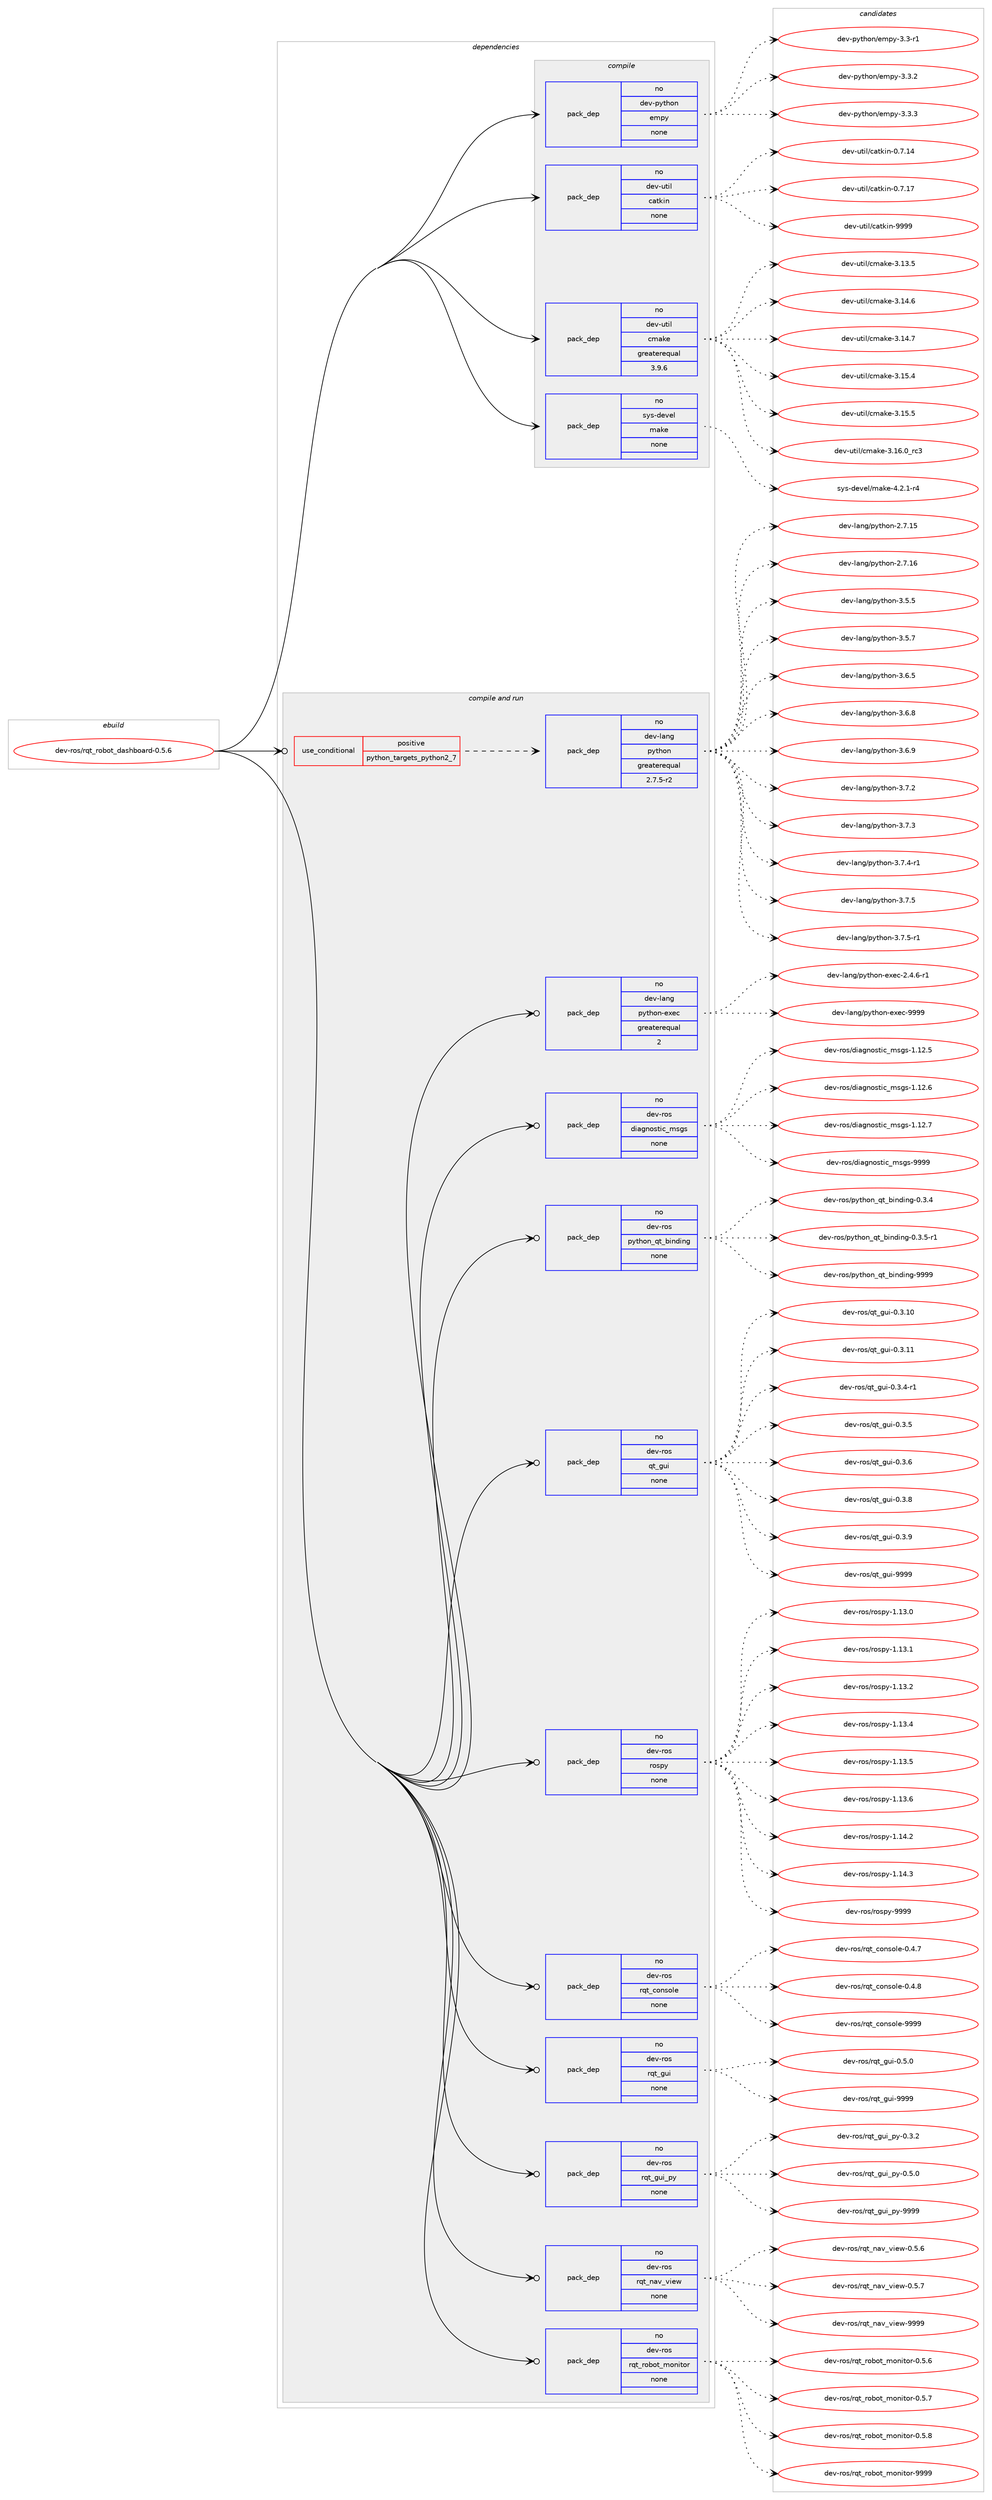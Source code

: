 digraph prolog {

# *************
# Graph options
# *************

newrank=true;
concentrate=true;
compound=true;
graph [rankdir=LR,fontname=Helvetica,fontsize=10,ranksep=1.5];#, ranksep=2.5, nodesep=0.2];
edge  [arrowhead=vee];
node  [fontname=Helvetica,fontsize=10];

# **********
# The ebuild
# **********

subgraph cluster_leftcol {
color=gray;
rank=same;
label=<<i>ebuild</i>>;
id [label="dev-ros/rqt_robot_dashboard-0.5.6", color=red, width=4, href="../dev-ros/rqt_robot_dashboard-0.5.6.svg"];
}

# ****************
# The dependencies
# ****************

subgraph cluster_midcol {
color=gray;
label=<<i>dependencies</i>>;
subgraph cluster_compile {
fillcolor="#eeeeee";
style=filled;
label=<<i>compile</i>>;
subgraph pack498809 {
dependency666024 [label=<<TABLE BORDER="0" CELLBORDER="1" CELLSPACING="0" CELLPADDING="4" WIDTH="220"><TR><TD ROWSPAN="6" CELLPADDING="30">pack_dep</TD></TR><TR><TD WIDTH="110">no</TD></TR><TR><TD>dev-python</TD></TR><TR><TD>empy</TD></TR><TR><TD>none</TD></TR><TR><TD></TD></TR></TABLE>>, shape=none, color=blue];
}
id:e -> dependency666024:w [weight=20,style="solid",arrowhead="vee"];
subgraph pack498810 {
dependency666025 [label=<<TABLE BORDER="0" CELLBORDER="1" CELLSPACING="0" CELLPADDING="4" WIDTH="220"><TR><TD ROWSPAN="6" CELLPADDING="30">pack_dep</TD></TR><TR><TD WIDTH="110">no</TD></TR><TR><TD>dev-util</TD></TR><TR><TD>catkin</TD></TR><TR><TD>none</TD></TR><TR><TD></TD></TR></TABLE>>, shape=none, color=blue];
}
id:e -> dependency666025:w [weight=20,style="solid",arrowhead="vee"];
subgraph pack498811 {
dependency666026 [label=<<TABLE BORDER="0" CELLBORDER="1" CELLSPACING="0" CELLPADDING="4" WIDTH="220"><TR><TD ROWSPAN="6" CELLPADDING="30">pack_dep</TD></TR><TR><TD WIDTH="110">no</TD></TR><TR><TD>dev-util</TD></TR><TR><TD>cmake</TD></TR><TR><TD>greaterequal</TD></TR><TR><TD>3.9.6</TD></TR></TABLE>>, shape=none, color=blue];
}
id:e -> dependency666026:w [weight=20,style="solid",arrowhead="vee"];
subgraph pack498812 {
dependency666027 [label=<<TABLE BORDER="0" CELLBORDER="1" CELLSPACING="0" CELLPADDING="4" WIDTH="220"><TR><TD ROWSPAN="6" CELLPADDING="30">pack_dep</TD></TR><TR><TD WIDTH="110">no</TD></TR><TR><TD>sys-devel</TD></TR><TR><TD>make</TD></TR><TR><TD>none</TD></TR><TR><TD></TD></TR></TABLE>>, shape=none, color=blue];
}
id:e -> dependency666027:w [weight=20,style="solid",arrowhead="vee"];
}
subgraph cluster_compileandrun {
fillcolor="#eeeeee";
style=filled;
label=<<i>compile and run</i>>;
subgraph cond155309 {
dependency666028 [label=<<TABLE BORDER="0" CELLBORDER="1" CELLSPACING="0" CELLPADDING="4"><TR><TD ROWSPAN="3" CELLPADDING="10">use_conditional</TD></TR><TR><TD>positive</TD></TR><TR><TD>python_targets_python2_7</TD></TR></TABLE>>, shape=none, color=red];
subgraph pack498813 {
dependency666029 [label=<<TABLE BORDER="0" CELLBORDER="1" CELLSPACING="0" CELLPADDING="4" WIDTH="220"><TR><TD ROWSPAN="6" CELLPADDING="30">pack_dep</TD></TR><TR><TD WIDTH="110">no</TD></TR><TR><TD>dev-lang</TD></TR><TR><TD>python</TD></TR><TR><TD>greaterequal</TD></TR><TR><TD>2.7.5-r2</TD></TR></TABLE>>, shape=none, color=blue];
}
dependency666028:e -> dependency666029:w [weight=20,style="dashed",arrowhead="vee"];
}
id:e -> dependency666028:w [weight=20,style="solid",arrowhead="odotvee"];
subgraph pack498814 {
dependency666030 [label=<<TABLE BORDER="0" CELLBORDER="1" CELLSPACING="0" CELLPADDING="4" WIDTH="220"><TR><TD ROWSPAN="6" CELLPADDING="30">pack_dep</TD></TR><TR><TD WIDTH="110">no</TD></TR><TR><TD>dev-lang</TD></TR><TR><TD>python-exec</TD></TR><TR><TD>greaterequal</TD></TR><TR><TD>2</TD></TR></TABLE>>, shape=none, color=blue];
}
id:e -> dependency666030:w [weight=20,style="solid",arrowhead="odotvee"];
subgraph pack498815 {
dependency666031 [label=<<TABLE BORDER="0" CELLBORDER="1" CELLSPACING="0" CELLPADDING="4" WIDTH="220"><TR><TD ROWSPAN="6" CELLPADDING="30">pack_dep</TD></TR><TR><TD WIDTH="110">no</TD></TR><TR><TD>dev-ros</TD></TR><TR><TD>diagnostic_msgs</TD></TR><TR><TD>none</TD></TR><TR><TD></TD></TR></TABLE>>, shape=none, color=blue];
}
id:e -> dependency666031:w [weight=20,style="solid",arrowhead="odotvee"];
subgraph pack498816 {
dependency666032 [label=<<TABLE BORDER="0" CELLBORDER="1" CELLSPACING="0" CELLPADDING="4" WIDTH="220"><TR><TD ROWSPAN="6" CELLPADDING="30">pack_dep</TD></TR><TR><TD WIDTH="110">no</TD></TR><TR><TD>dev-ros</TD></TR><TR><TD>python_qt_binding</TD></TR><TR><TD>none</TD></TR><TR><TD></TD></TR></TABLE>>, shape=none, color=blue];
}
id:e -> dependency666032:w [weight=20,style="solid",arrowhead="odotvee"];
subgraph pack498817 {
dependency666033 [label=<<TABLE BORDER="0" CELLBORDER="1" CELLSPACING="0" CELLPADDING="4" WIDTH="220"><TR><TD ROWSPAN="6" CELLPADDING="30">pack_dep</TD></TR><TR><TD WIDTH="110">no</TD></TR><TR><TD>dev-ros</TD></TR><TR><TD>qt_gui</TD></TR><TR><TD>none</TD></TR><TR><TD></TD></TR></TABLE>>, shape=none, color=blue];
}
id:e -> dependency666033:w [weight=20,style="solid",arrowhead="odotvee"];
subgraph pack498818 {
dependency666034 [label=<<TABLE BORDER="0" CELLBORDER="1" CELLSPACING="0" CELLPADDING="4" WIDTH="220"><TR><TD ROWSPAN="6" CELLPADDING="30">pack_dep</TD></TR><TR><TD WIDTH="110">no</TD></TR><TR><TD>dev-ros</TD></TR><TR><TD>rospy</TD></TR><TR><TD>none</TD></TR><TR><TD></TD></TR></TABLE>>, shape=none, color=blue];
}
id:e -> dependency666034:w [weight=20,style="solid",arrowhead="odotvee"];
subgraph pack498819 {
dependency666035 [label=<<TABLE BORDER="0" CELLBORDER="1" CELLSPACING="0" CELLPADDING="4" WIDTH="220"><TR><TD ROWSPAN="6" CELLPADDING="30">pack_dep</TD></TR><TR><TD WIDTH="110">no</TD></TR><TR><TD>dev-ros</TD></TR><TR><TD>rqt_console</TD></TR><TR><TD>none</TD></TR><TR><TD></TD></TR></TABLE>>, shape=none, color=blue];
}
id:e -> dependency666035:w [weight=20,style="solid",arrowhead="odotvee"];
subgraph pack498820 {
dependency666036 [label=<<TABLE BORDER="0" CELLBORDER="1" CELLSPACING="0" CELLPADDING="4" WIDTH="220"><TR><TD ROWSPAN="6" CELLPADDING="30">pack_dep</TD></TR><TR><TD WIDTH="110">no</TD></TR><TR><TD>dev-ros</TD></TR><TR><TD>rqt_gui</TD></TR><TR><TD>none</TD></TR><TR><TD></TD></TR></TABLE>>, shape=none, color=blue];
}
id:e -> dependency666036:w [weight=20,style="solid",arrowhead="odotvee"];
subgraph pack498821 {
dependency666037 [label=<<TABLE BORDER="0" CELLBORDER="1" CELLSPACING="0" CELLPADDING="4" WIDTH="220"><TR><TD ROWSPAN="6" CELLPADDING="30">pack_dep</TD></TR><TR><TD WIDTH="110">no</TD></TR><TR><TD>dev-ros</TD></TR><TR><TD>rqt_gui_py</TD></TR><TR><TD>none</TD></TR><TR><TD></TD></TR></TABLE>>, shape=none, color=blue];
}
id:e -> dependency666037:w [weight=20,style="solid",arrowhead="odotvee"];
subgraph pack498822 {
dependency666038 [label=<<TABLE BORDER="0" CELLBORDER="1" CELLSPACING="0" CELLPADDING="4" WIDTH="220"><TR><TD ROWSPAN="6" CELLPADDING="30">pack_dep</TD></TR><TR><TD WIDTH="110">no</TD></TR><TR><TD>dev-ros</TD></TR><TR><TD>rqt_nav_view</TD></TR><TR><TD>none</TD></TR><TR><TD></TD></TR></TABLE>>, shape=none, color=blue];
}
id:e -> dependency666038:w [weight=20,style="solid",arrowhead="odotvee"];
subgraph pack498823 {
dependency666039 [label=<<TABLE BORDER="0" CELLBORDER="1" CELLSPACING="0" CELLPADDING="4" WIDTH="220"><TR><TD ROWSPAN="6" CELLPADDING="30">pack_dep</TD></TR><TR><TD WIDTH="110">no</TD></TR><TR><TD>dev-ros</TD></TR><TR><TD>rqt_robot_monitor</TD></TR><TR><TD>none</TD></TR><TR><TD></TD></TR></TABLE>>, shape=none, color=blue];
}
id:e -> dependency666039:w [weight=20,style="solid",arrowhead="odotvee"];
}
subgraph cluster_run {
fillcolor="#eeeeee";
style=filled;
label=<<i>run</i>>;
}
}

# **************
# The candidates
# **************

subgraph cluster_choices {
rank=same;
color=gray;
label=<<i>candidates</i>>;

subgraph choice498809 {
color=black;
nodesep=1;
choice1001011184511212111610411111047101109112121455146514511449 [label="dev-python/empy-3.3-r1", color=red, width=4,href="../dev-python/empy-3.3-r1.svg"];
choice1001011184511212111610411111047101109112121455146514650 [label="dev-python/empy-3.3.2", color=red, width=4,href="../dev-python/empy-3.3.2.svg"];
choice1001011184511212111610411111047101109112121455146514651 [label="dev-python/empy-3.3.3", color=red, width=4,href="../dev-python/empy-3.3.3.svg"];
dependency666024:e -> choice1001011184511212111610411111047101109112121455146514511449:w [style=dotted,weight="100"];
dependency666024:e -> choice1001011184511212111610411111047101109112121455146514650:w [style=dotted,weight="100"];
dependency666024:e -> choice1001011184511212111610411111047101109112121455146514651:w [style=dotted,weight="100"];
}
subgraph choice498810 {
color=black;
nodesep=1;
choice1001011184511711610510847999711610710511045484655464952 [label="dev-util/catkin-0.7.14", color=red, width=4,href="../dev-util/catkin-0.7.14.svg"];
choice1001011184511711610510847999711610710511045484655464955 [label="dev-util/catkin-0.7.17", color=red, width=4,href="../dev-util/catkin-0.7.17.svg"];
choice100101118451171161051084799971161071051104557575757 [label="dev-util/catkin-9999", color=red, width=4,href="../dev-util/catkin-9999.svg"];
dependency666025:e -> choice1001011184511711610510847999711610710511045484655464952:w [style=dotted,weight="100"];
dependency666025:e -> choice1001011184511711610510847999711610710511045484655464955:w [style=dotted,weight="100"];
dependency666025:e -> choice100101118451171161051084799971161071051104557575757:w [style=dotted,weight="100"];
}
subgraph choice498811 {
color=black;
nodesep=1;
choice1001011184511711610510847991099710710145514649514653 [label="dev-util/cmake-3.13.5", color=red, width=4,href="../dev-util/cmake-3.13.5.svg"];
choice1001011184511711610510847991099710710145514649524654 [label="dev-util/cmake-3.14.6", color=red, width=4,href="../dev-util/cmake-3.14.6.svg"];
choice1001011184511711610510847991099710710145514649524655 [label="dev-util/cmake-3.14.7", color=red, width=4,href="../dev-util/cmake-3.14.7.svg"];
choice1001011184511711610510847991099710710145514649534652 [label="dev-util/cmake-3.15.4", color=red, width=4,href="../dev-util/cmake-3.15.4.svg"];
choice1001011184511711610510847991099710710145514649534653 [label="dev-util/cmake-3.15.5", color=red, width=4,href="../dev-util/cmake-3.15.5.svg"];
choice1001011184511711610510847991099710710145514649544648951149951 [label="dev-util/cmake-3.16.0_rc3", color=red, width=4,href="../dev-util/cmake-3.16.0_rc3.svg"];
dependency666026:e -> choice1001011184511711610510847991099710710145514649514653:w [style=dotted,weight="100"];
dependency666026:e -> choice1001011184511711610510847991099710710145514649524654:w [style=dotted,weight="100"];
dependency666026:e -> choice1001011184511711610510847991099710710145514649524655:w [style=dotted,weight="100"];
dependency666026:e -> choice1001011184511711610510847991099710710145514649534652:w [style=dotted,weight="100"];
dependency666026:e -> choice1001011184511711610510847991099710710145514649534653:w [style=dotted,weight="100"];
dependency666026:e -> choice1001011184511711610510847991099710710145514649544648951149951:w [style=dotted,weight="100"];
}
subgraph choice498812 {
color=black;
nodesep=1;
choice1151211154510010111810110847109971071014552465046494511452 [label="sys-devel/make-4.2.1-r4", color=red, width=4,href="../sys-devel/make-4.2.1-r4.svg"];
dependency666027:e -> choice1151211154510010111810110847109971071014552465046494511452:w [style=dotted,weight="100"];
}
subgraph choice498813 {
color=black;
nodesep=1;
choice10010111845108971101034711212111610411111045504655464953 [label="dev-lang/python-2.7.15", color=red, width=4,href="../dev-lang/python-2.7.15.svg"];
choice10010111845108971101034711212111610411111045504655464954 [label="dev-lang/python-2.7.16", color=red, width=4,href="../dev-lang/python-2.7.16.svg"];
choice100101118451089711010347112121116104111110455146534653 [label="dev-lang/python-3.5.5", color=red, width=4,href="../dev-lang/python-3.5.5.svg"];
choice100101118451089711010347112121116104111110455146534655 [label="dev-lang/python-3.5.7", color=red, width=4,href="../dev-lang/python-3.5.7.svg"];
choice100101118451089711010347112121116104111110455146544653 [label="dev-lang/python-3.6.5", color=red, width=4,href="../dev-lang/python-3.6.5.svg"];
choice100101118451089711010347112121116104111110455146544656 [label="dev-lang/python-3.6.8", color=red, width=4,href="../dev-lang/python-3.6.8.svg"];
choice100101118451089711010347112121116104111110455146544657 [label="dev-lang/python-3.6.9", color=red, width=4,href="../dev-lang/python-3.6.9.svg"];
choice100101118451089711010347112121116104111110455146554650 [label="dev-lang/python-3.7.2", color=red, width=4,href="../dev-lang/python-3.7.2.svg"];
choice100101118451089711010347112121116104111110455146554651 [label="dev-lang/python-3.7.3", color=red, width=4,href="../dev-lang/python-3.7.3.svg"];
choice1001011184510897110103471121211161041111104551465546524511449 [label="dev-lang/python-3.7.4-r1", color=red, width=4,href="../dev-lang/python-3.7.4-r1.svg"];
choice100101118451089711010347112121116104111110455146554653 [label="dev-lang/python-3.7.5", color=red, width=4,href="../dev-lang/python-3.7.5.svg"];
choice1001011184510897110103471121211161041111104551465546534511449 [label="dev-lang/python-3.7.5-r1", color=red, width=4,href="../dev-lang/python-3.7.5-r1.svg"];
dependency666029:e -> choice10010111845108971101034711212111610411111045504655464953:w [style=dotted,weight="100"];
dependency666029:e -> choice10010111845108971101034711212111610411111045504655464954:w [style=dotted,weight="100"];
dependency666029:e -> choice100101118451089711010347112121116104111110455146534653:w [style=dotted,weight="100"];
dependency666029:e -> choice100101118451089711010347112121116104111110455146534655:w [style=dotted,weight="100"];
dependency666029:e -> choice100101118451089711010347112121116104111110455146544653:w [style=dotted,weight="100"];
dependency666029:e -> choice100101118451089711010347112121116104111110455146544656:w [style=dotted,weight="100"];
dependency666029:e -> choice100101118451089711010347112121116104111110455146544657:w [style=dotted,weight="100"];
dependency666029:e -> choice100101118451089711010347112121116104111110455146554650:w [style=dotted,weight="100"];
dependency666029:e -> choice100101118451089711010347112121116104111110455146554651:w [style=dotted,weight="100"];
dependency666029:e -> choice1001011184510897110103471121211161041111104551465546524511449:w [style=dotted,weight="100"];
dependency666029:e -> choice100101118451089711010347112121116104111110455146554653:w [style=dotted,weight="100"];
dependency666029:e -> choice1001011184510897110103471121211161041111104551465546534511449:w [style=dotted,weight="100"];
}
subgraph choice498814 {
color=black;
nodesep=1;
choice10010111845108971101034711212111610411111045101120101994550465246544511449 [label="dev-lang/python-exec-2.4.6-r1", color=red, width=4,href="../dev-lang/python-exec-2.4.6-r1.svg"];
choice10010111845108971101034711212111610411111045101120101994557575757 [label="dev-lang/python-exec-9999", color=red, width=4,href="../dev-lang/python-exec-9999.svg"];
dependency666030:e -> choice10010111845108971101034711212111610411111045101120101994550465246544511449:w [style=dotted,weight="100"];
dependency666030:e -> choice10010111845108971101034711212111610411111045101120101994557575757:w [style=dotted,weight="100"];
}
subgraph choice498815 {
color=black;
nodesep=1;
choice100101118451141111154710010597103110111115116105999510911510311545494649504653 [label="dev-ros/diagnostic_msgs-1.12.5", color=red, width=4,href="../dev-ros/diagnostic_msgs-1.12.5.svg"];
choice100101118451141111154710010597103110111115116105999510911510311545494649504654 [label="dev-ros/diagnostic_msgs-1.12.6", color=red, width=4,href="../dev-ros/diagnostic_msgs-1.12.6.svg"];
choice100101118451141111154710010597103110111115116105999510911510311545494649504655 [label="dev-ros/diagnostic_msgs-1.12.7", color=red, width=4,href="../dev-ros/diagnostic_msgs-1.12.7.svg"];
choice10010111845114111115471001059710311011111511610599951091151031154557575757 [label="dev-ros/diagnostic_msgs-9999", color=red, width=4,href="../dev-ros/diagnostic_msgs-9999.svg"];
dependency666031:e -> choice100101118451141111154710010597103110111115116105999510911510311545494649504653:w [style=dotted,weight="100"];
dependency666031:e -> choice100101118451141111154710010597103110111115116105999510911510311545494649504654:w [style=dotted,weight="100"];
dependency666031:e -> choice100101118451141111154710010597103110111115116105999510911510311545494649504655:w [style=dotted,weight="100"];
dependency666031:e -> choice10010111845114111115471001059710311011111511610599951091151031154557575757:w [style=dotted,weight="100"];
}
subgraph choice498816 {
color=black;
nodesep=1;
choice1001011184511411111547112121116104111110951131169598105110100105110103454846514652 [label="dev-ros/python_qt_binding-0.3.4", color=red, width=4,href="../dev-ros/python_qt_binding-0.3.4.svg"];
choice10010111845114111115471121211161041111109511311695981051101001051101034548465146534511449 [label="dev-ros/python_qt_binding-0.3.5-r1", color=red, width=4,href="../dev-ros/python_qt_binding-0.3.5-r1.svg"];
choice10010111845114111115471121211161041111109511311695981051101001051101034557575757 [label="dev-ros/python_qt_binding-9999", color=red, width=4,href="../dev-ros/python_qt_binding-9999.svg"];
dependency666032:e -> choice1001011184511411111547112121116104111110951131169598105110100105110103454846514652:w [style=dotted,weight="100"];
dependency666032:e -> choice10010111845114111115471121211161041111109511311695981051101001051101034548465146534511449:w [style=dotted,weight="100"];
dependency666032:e -> choice10010111845114111115471121211161041111109511311695981051101001051101034557575757:w [style=dotted,weight="100"];
}
subgraph choice498817 {
color=black;
nodesep=1;
choice10010111845114111115471131169510311710545484651464948 [label="dev-ros/qt_gui-0.3.10", color=red, width=4,href="../dev-ros/qt_gui-0.3.10.svg"];
choice10010111845114111115471131169510311710545484651464949 [label="dev-ros/qt_gui-0.3.11", color=red, width=4,href="../dev-ros/qt_gui-0.3.11.svg"];
choice1001011184511411111547113116951031171054548465146524511449 [label="dev-ros/qt_gui-0.3.4-r1", color=red, width=4,href="../dev-ros/qt_gui-0.3.4-r1.svg"];
choice100101118451141111154711311695103117105454846514653 [label="dev-ros/qt_gui-0.3.5", color=red, width=4,href="../dev-ros/qt_gui-0.3.5.svg"];
choice100101118451141111154711311695103117105454846514654 [label="dev-ros/qt_gui-0.3.6", color=red, width=4,href="../dev-ros/qt_gui-0.3.6.svg"];
choice100101118451141111154711311695103117105454846514656 [label="dev-ros/qt_gui-0.3.8", color=red, width=4,href="../dev-ros/qt_gui-0.3.8.svg"];
choice100101118451141111154711311695103117105454846514657 [label="dev-ros/qt_gui-0.3.9", color=red, width=4,href="../dev-ros/qt_gui-0.3.9.svg"];
choice1001011184511411111547113116951031171054557575757 [label="dev-ros/qt_gui-9999", color=red, width=4,href="../dev-ros/qt_gui-9999.svg"];
dependency666033:e -> choice10010111845114111115471131169510311710545484651464948:w [style=dotted,weight="100"];
dependency666033:e -> choice10010111845114111115471131169510311710545484651464949:w [style=dotted,weight="100"];
dependency666033:e -> choice1001011184511411111547113116951031171054548465146524511449:w [style=dotted,weight="100"];
dependency666033:e -> choice100101118451141111154711311695103117105454846514653:w [style=dotted,weight="100"];
dependency666033:e -> choice100101118451141111154711311695103117105454846514654:w [style=dotted,weight="100"];
dependency666033:e -> choice100101118451141111154711311695103117105454846514656:w [style=dotted,weight="100"];
dependency666033:e -> choice100101118451141111154711311695103117105454846514657:w [style=dotted,weight="100"];
dependency666033:e -> choice1001011184511411111547113116951031171054557575757:w [style=dotted,weight="100"];
}
subgraph choice498818 {
color=black;
nodesep=1;
choice100101118451141111154711411111511212145494649514648 [label="dev-ros/rospy-1.13.0", color=red, width=4,href="../dev-ros/rospy-1.13.0.svg"];
choice100101118451141111154711411111511212145494649514649 [label="dev-ros/rospy-1.13.1", color=red, width=4,href="../dev-ros/rospy-1.13.1.svg"];
choice100101118451141111154711411111511212145494649514650 [label="dev-ros/rospy-1.13.2", color=red, width=4,href="../dev-ros/rospy-1.13.2.svg"];
choice100101118451141111154711411111511212145494649514652 [label="dev-ros/rospy-1.13.4", color=red, width=4,href="../dev-ros/rospy-1.13.4.svg"];
choice100101118451141111154711411111511212145494649514653 [label="dev-ros/rospy-1.13.5", color=red, width=4,href="../dev-ros/rospy-1.13.5.svg"];
choice100101118451141111154711411111511212145494649514654 [label="dev-ros/rospy-1.13.6", color=red, width=4,href="../dev-ros/rospy-1.13.6.svg"];
choice100101118451141111154711411111511212145494649524650 [label="dev-ros/rospy-1.14.2", color=red, width=4,href="../dev-ros/rospy-1.14.2.svg"];
choice100101118451141111154711411111511212145494649524651 [label="dev-ros/rospy-1.14.3", color=red, width=4,href="../dev-ros/rospy-1.14.3.svg"];
choice10010111845114111115471141111151121214557575757 [label="dev-ros/rospy-9999", color=red, width=4,href="../dev-ros/rospy-9999.svg"];
dependency666034:e -> choice100101118451141111154711411111511212145494649514648:w [style=dotted,weight="100"];
dependency666034:e -> choice100101118451141111154711411111511212145494649514649:w [style=dotted,weight="100"];
dependency666034:e -> choice100101118451141111154711411111511212145494649514650:w [style=dotted,weight="100"];
dependency666034:e -> choice100101118451141111154711411111511212145494649514652:w [style=dotted,weight="100"];
dependency666034:e -> choice100101118451141111154711411111511212145494649514653:w [style=dotted,weight="100"];
dependency666034:e -> choice100101118451141111154711411111511212145494649514654:w [style=dotted,weight="100"];
dependency666034:e -> choice100101118451141111154711411111511212145494649524650:w [style=dotted,weight="100"];
dependency666034:e -> choice100101118451141111154711411111511212145494649524651:w [style=dotted,weight="100"];
dependency666034:e -> choice10010111845114111115471141111151121214557575757:w [style=dotted,weight="100"];
}
subgraph choice498819 {
color=black;
nodesep=1;
choice10010111845114111115471141131169599111110115111108101454846524655 [label="dev-ros/rqt_console-0.4.7", color=red, width=4,href="../dev-ros/rqt_console-0.4.7.svg"];
choice10010111845114111115471141131169599111110115111108101454846524656 [label="dev-ros/rqt_console-0.4.8", color=red, width=4,href="../dev-ros/rqt_console-0.4.8.svg"];
choice100101118451141111154711411311695991111101151111081014557575757 [label="dev-ros/rqt_console-9999", color=red, width=4,href="../dev-ros/rqt_console-9999.svg"];
dependency666035:e -> choice10010111845114111115471141131169599111110115111108101454846524655:w [style=dotted,weight="100"];
dependency666035:e -> choice10010111845114111115471141131169599111110115111108101454846524656:w [style=dotted,weight="100"];
dependency666035:e -> choice100101118451141111154711411311695991111101151111081014557575757:w [style=dotted,weight="100"];
}
subgraph choice498820 {
color=black;
nodesep=1;
choice100101118451141111154711411311695103117105454846534648 [label="dev-ros/rqt_gui-0.5.0", color=red, width=4,href="../dev-ros/rqt_gui-0.5.0.svg"];
choice1001011184511411111547114113116951031171054557575757 [label="dev-ros/rqt_gui-9999", color=red, width=4,href="../dev-ros/rqt_gui-9999.svg"];
dependency666036:e -> choice100101118451141111154711411311695103117105454846534648:w [style=dotted,weight="100"];
dependency666036:e -> choice1001011184511411111547114113116951031171054557575757:w [style=dotted,weight="100"];
}
subgraph choice498821 {
color=black;
nodesep=1;
choice10010111845114111115471141131169510311710595112121454846514650 [label="dev-ros/rqt_gui_py-0.3.2", color=red, width=4,href="../dev-ros/rqt_gui_py-0.3.2.svg"];
choice10010111845114111115471141131169510311710595112121454846534648 [label="dev-ros/rqt_gui_py-0.5.0", color=red, width=4,href="../dev-ros/rqt_gui_py-0.5.0.svg"];
choice100101118451141111154711411311695103117105951121214557575757 [label="dev-ros/rqt_gui_py-9999", color=red, width=4,href="../dev-ros/rqt_gui_py-9999.svg"];
dependency666037:e -> choice10010111845114111115471141131169510311710595112121454846514650:w [style=dotted,weight="100"];
dependency666037:e -> choice10010111845114111115471141131169510311710595112121454846534648:w [style=dotted,weight="100"];
dependency666037:e -> choice100101118451141111154711411311695103117105951121214557575757:w [style=dotted,weight="100"];
}
subgraph choice498822 {
color=black;
nodesep=1;
choice1001011184511411111547114113116951109711895118105101119454846534654 [label="dev-ros/rqt_nav_view-0.5.6", color=red, width=4,href="../dev-ros/rqt_nav_view-0.5.6.svg"];
choice1001011184511411111547114113116951109711895118105101119454846534655 [label="dev-ros/rqt_nav_view-0.5.7", color=red, width=4,href="../dev-ros/rqt_nav_view-0.5.7.svg"];
choice10010111845114111115471141131169511097118951181051011194557575757 [label="dev-ros/rqt_nav_view-9999", color=red, width=4,href="../dev-ros/rqt_nav_view-9999.svg"];
dependency666038:e -> choice1001011184511411111547114113116951109711895118105101119454846534654:w [style=dotted,weight="100"];
dependency666038:e -> choice1001011184511411111547114113116951109711895118105101119454846534655:w [style=dotted,weight="100"];
dependency666038:e -> choice10010111845114111115471141131169511097118951181051011194557575757:w [style=dotted,weight="100"];
}
subgraph choice498823 {
color=black;
nodesep=1;
choice1001011184511411111547114113116951141119811111695109111110105116111114454846534654 [label="dev-ros/rqt_robot_monitor-0.5.6", color=red, width=4,href="../dev-ros/rqt_robot_monitor-0.5.6.svg"];
choice1001011184511411111547114113116951141119811111695109111110105116111114454846534655 [label="dev-ros/rqt_robot_monitor-0.5.7", color=red, width=4,href="../dev-ros/rqt_robot_monitor-0.5.7.svg"];
choice1001011184511411111547114113116951141119811111695109111110105116111114454846534656 [label="dev-ros/rqt_robot_monitor-0.5.8", color=red, width=4,href="../dev-ros/rqt_robot_monitor-0.5.8.svg"];
choice10010111845114111115471141131169511411198111116951091111101051161111144557575757 [label="dev-ros/rqt_robot_monitor-9999", color=red, width=4,href="../dev-ros/rqt_robot_monitor-9999.svg"];
dependency666039:e -> choice1001011184511411111547114113116951141119811111695109111110105116111114454846534654:w [style=dotted,weight="100"];
dependency666039:e -> choice1001011184511411111547114113116951141119811111695109111110105116111114454846534655:w [style=dotted,weight="100"];
dependency666039:e -> choice1001011184511411111547114113116951141119811111695109111110105116111114454846534656:w [style=dotted,weight="100"];
dependency666039:e -> choice10010111845114111115471141131169511411198111116951091111101051161111144557575757:w [style=dotted,weight="100"];
}
}

}
